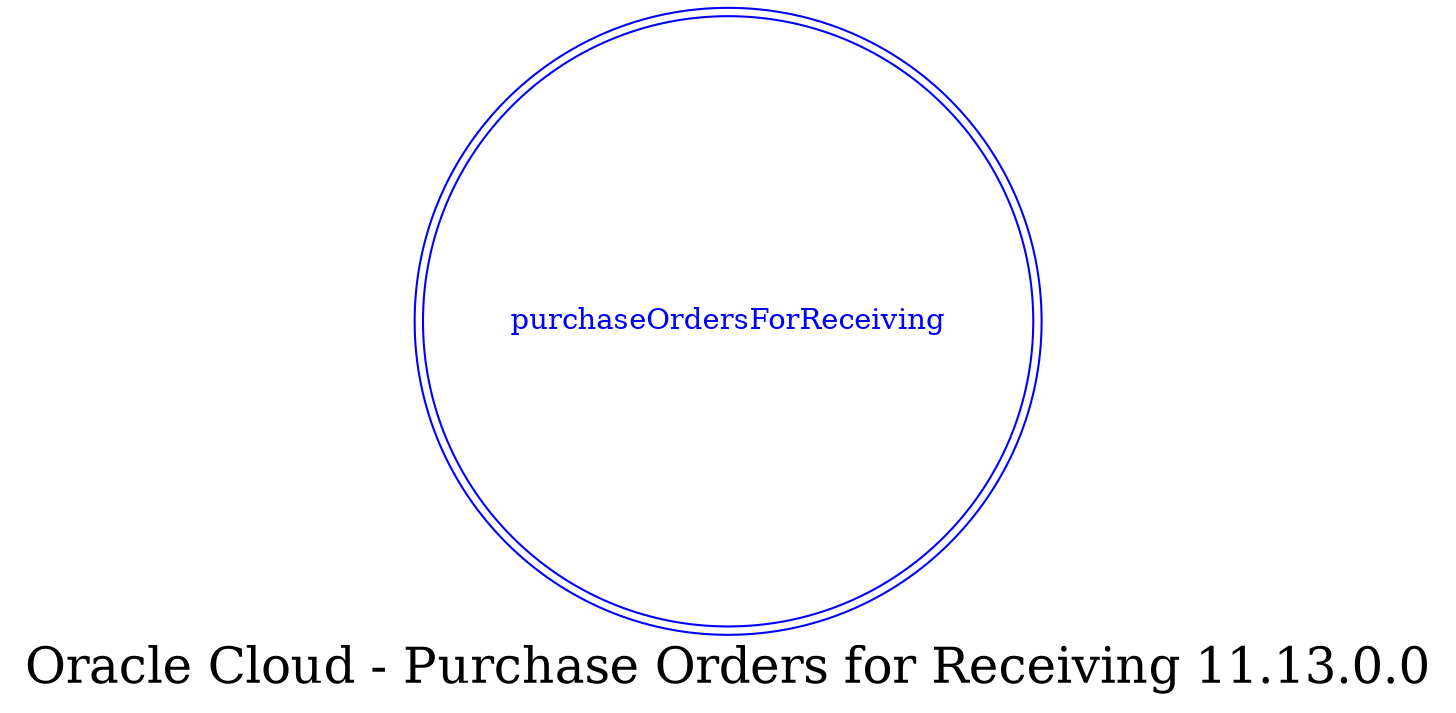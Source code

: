 digraph LexiconGraph {
graph[label="Oracle Cloud - Purchase Orders for Receiving 11.13.0.0", fontsize=24]
splines=true
"purchaseOrdersForReceiving" [color=blue, fontcolor=blue, shape=doublecircle]
}
